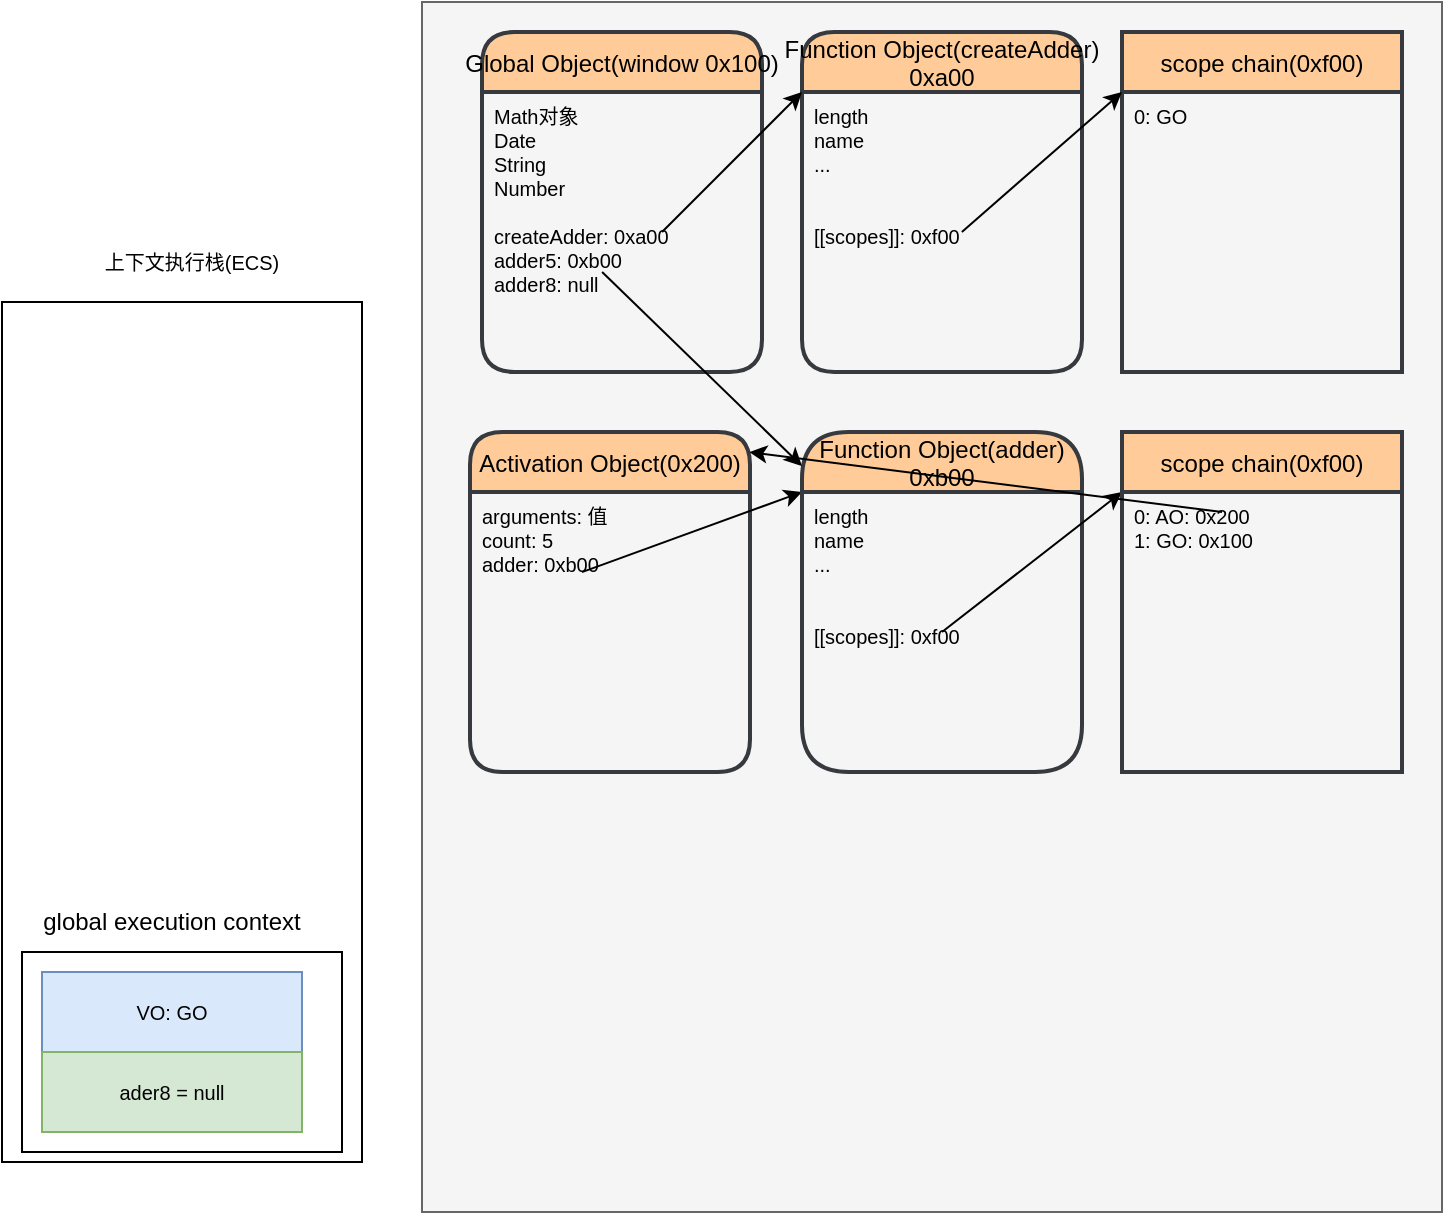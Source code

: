 <mxfile>
    <diagram name="第二次执行createAdder" id="qKXkjOtJQznu6CI3bDYL">
        <mxGraphModel dx="1048" dy="616" grid="1" gridSize="10" guides="1" tooltips="1" connect="1" arrows="1" fold="1" page="1" pageScale="1" pageWidth="827" pageHeight="1169" math="0" shadow="0">
            <root>
                <mxCell id="Rl_GWwNkA-UyZCNdpOtO-0"/>
                <mxCell id="Rl_GWwNkA-UyZCNdpOtO-1" parent="Rl_GWwNkA-UyZCNdpOtO-0"/>
                <mxCell id="Rl_GWwNkA-UyZCNdpOtO-2" value="" style="rounded=0;whiteSpace=wrap;html=1;" parent="Rl_GWwNkA-UyZCNdpOtO-1" vertex="1">
                    <mxGeometry x="40" y="305" width="180" height="430" as="geometry"/>
                </mxCell>
                <mxCell id="Rl_GWwNkA-UyZCNdpOtO-3" value="" style="rounded=0;whiteSpace=wrap;html=1;fillColor=#f5f5f5;strokeColor=#666666;fontColor=#333333;" parent="Rl_GWwNkA-UyZCNdpOtO-1" vertex="1">
                    <mxGeometry x="250" y="155" width="510" height="605" as="geometry"/>
                </mxCell>
                <mxCell id="Rl_GWwNkA-UyZCNdpOtO-4" value="Global Object(window 0x100)" style="swimlane;childLayout=stackLayout;horizontal=1;startSize=30;horizontalStack=0;rounded=1;fontSize=12;fontStyle=0;strokeWidth=2;resizeParent=0;resizeLast=1;shadow=0;dashed=0;align=center;fillColor=#ffcc99;strokeColor=#36393d;arcSize=18;" parent="Rl_GWwNkA-UyZCNdpOtO-1" vertex="1">
                    <mxGeometry x="280" y="170" width="140" height="170" as="geometry"/>
                </mxCell>
                <mxCell id="Rl_GWwNkA-UyZCNdpOtO-5" value="Math对象&#10;Date&#10;String&#10;Number&#10;&#10;createAdder: 0xa00&#10;adder5: 0xb00&#10;adder8: null" style="align=left;strokeColor=none;fillColor=none;spacingLeft=4;fontSize=10;verticalAlign=top;resizable=0;rotatable=0;part=1;" parent="Rl_GWwNkA-UyZCNdpOtO-4" vertex="1">
                    <mxGeometry y="30" width="140" height="140" as="geometry"/>
                </mxCell>
                <mxCell id="Rl_GWwNkA-UyZCNdpOtO-6" value="上下文执行栈(ECS)" style="text;html=1;strokeColor=none;fillColor=none;align=center;verticalAlign=middle;whiteSpace=wrap;rounded=0;fontSize=10;" parent="Rl_GWwNkA-UyZCNdpOtO-1" vertex="1">
                    <mxGeometry x="90" y="270" width="90" height="30" as="geometry"/>
                </mxCell>
                <mxCell id="Rl_GWwNkA-UyZCNdpOtO-7" value="" style="rounded=0;whiteSpace=wrap;html=1;fontSize=10;" parent="Rl_GWwNkA-UyZCNdpOtO-1" vertex="1">
                    <mxGeometry x="50" y="630" width="160" height="100" as="geometry"/>
                </mxCell>
                <mxCell id="Rl_GWwNkA-UyZCNdpOtO-8" value="VO: GO" style="rounded=0;whiteSpace=wrap;html=1;fontSize=10;fillColor=#dae8fc;strokeColor=#6c8ebf;" parent="Rl_GWwNkA-UyZCNdpOtO-1" vertex="1">
                    <mxGeometry x="60" y="640" width="130" height="40" as="geometry"/>
                </mxCell>
                <mxCell id="Rl_GWwNkA-UyZCNdpOtO-9" value="ader8 = null" style="rounded=0;whiteSpace=wrap;html=1;fontSize=10;fillColor=#d5e8d4;strokeColor=#82b366;" parent="Rl_GWwNkA-UyZCNdpOtO-1" vertex="1">
                    <mxGeometry x="60" y="680" width="130" height="40" as="geometry"/>
                </mxCell>
                <mxCell id="Rl_GWwNkA-UyZCNdpOtO-10" value="Function Object(createAdder)&#10;0xa00" style="swimlane;childLayout=stackLayout;horizontal=1;startSize=30;horizontalStack=0;rounded=1;fontSize=12;fontStyle=0;strokeWidth=2;resizeParent=0;resizeLast=1;shadow=0;dashed=0;align=center;fillColor=#ffcc99;strokeColor=#36393d;arcSize=18;" parent="Rl_GWwNkA-UyZCNdpOtO-1" vertex="1">
                    <mxGeometry x="440" y="170" width="140" height="170" as="geometry"/>
                </mxCell>
                <mxCell id="Rl_GWwNkA-UyZCNdpOtO-11" value="length&#10;name&#10;...&#10;&#10;&#10;[[scopes]]: 0xf00" style="align=left;strokeColor=none;fillColor=none;spacingLeft=4;fontSize=10;verticalAlign=top;resizable=0;rotatable=0;part=1;" parent="Rl_GWwNkA-UyZCNdpOtO-10" vertex="1">
                    <mxGeometry y="30" width="140" height="140" as="geometry"/>
                </mxCell>
                <mxCell id="Rl_GWwNkA-UyZCNdpOtO-12" value="scope chain(0xf00)" style="swimlane;childLayout=stackLayout;horizontal=1;startSize=30;horizontalStack=0;rounded=1;fontSize=12;fontStyle=0;strokeWidth=2;resizeParent=0;resizeLast=1;shadow=0;dashed=0;align=center;fillColor=#ffcc99;strokeColor=#36393d;arcSize=0;" parent="Rl_GWwNkA-UyZCNdpOtO-1" vertex="1">
                    <mxGeometry x="600" y="170" width="140" height="170" as="geometry"/>
                </mxCell>
                <mxCell id="Rl_GWwNkA-UyZCNdpOtO-13" value="0: GO" style="align=left;strokeColor=none;fillColor=none;spacingLeft=4;fontSize=10;verticalAlign=top;resizable=0;rotatable=0;part=1;" parent="Rl_GWwNkA-UyZCNdpOtO-12" vertex="1">
                    <mxGeometry y="30" width="140" height="140" as="geometry"/>
                </mxCell>
                <mxCell id="Rl_GWwNkA-UyZCNdpOtO-14" value="" style="endArrow=classic;html=1;entryX=0;entryY=0;entryDx=0;entryDy=0;exitX=0.643;exitY=0.5;exitDx=0;exitDy=0;exitPerimeter=0;" parent="Rl_GWwNkA-UyZCNdpOtO-1" source="Rl_GWwNkA-UyZCNdpOtO-5" target="Rl_GWwNkA-UyZCNdpOtO-11" edge="1">
                    <mxGeometry width="50" height="50" relative="1" as="geometry">
                        <mxPoint x="440" y="450" as="sourcePoint"/>
                        <mxPoint x="490" y="400" as="targetPoint"/>
                    </mxGeometry>
                </mxCell>
                <mxCell id="Rl_GWwNkA-UyZCNdpOtO-15" value="" style="endArrow=classic;html=1;entryX=0;entryY=0;entryDx=0;entryDy=0;exitX=0.571;exitY=0.5;exitDx=0;exitDy=0;exitPerimeter=0;" parent="Rl_GWwNkA-UyZCNdpOtO-1" source="Rl_GWwNkA-UyZCNdpOtO-11" edge="1">
                    <mxGeometry width="50" height="50" relative="1" as="geometry">
                        <mxPoint x="530.02" y="270" as="sourcePoint"/>
                        <mxPoint x="600" y="200" as="targetPoint"/>
                    </mxGeometry>
                </mxCell>
                <mxCell id="Rl_GWwNkA-UyZCNdpOtO-16" value="global execution context" style="text;html=1;strokeColor=none;fillColor=none;align=center;verticalAlign=middle;whiteSpace=wrap;rounded=0;" parent="Rl_GWwNkA-UyZCNdpOtO-1" vertex="1">
                    <mxGeometry x="50" y="600" width="150" height="30" as="geometry"/>
                </mxCell>
                <mxCell id="Rl_GWwNkA-UyZCNdpOtO-17" value="Activation Object(0x200)" style="swimlane;childLayout=stackLayout;horizontal=1;startSize=30;horizontalStack=0;rounded=1;fontSize=12;fontStyle=0;strokeWidth=2;resizeParent=0;resizeLast=1;shadow=0;dashed=0;align=center;fillColor=#ffcc99;strokeColor=#36393d;arcSize=18;" parent="Rl_GWwNkA-UyZCNdpOtO-1" vertex="1">
                    <mxGeometry x="274" y="370" width="140" height="170" as="geometry"/>
                </mxCell>
                <mxCell id="Rl_GWwNkA-UyZCNdpOtO-18" value="" style="endArrow=classic;html=1;entryX=0;entryY=0;entryDx=0;entryDy=0;exitX=0.4;exitY=0.286;exitDx=0;exitDy=0;exitPerimeter=0;" parent="Rl_GWwNkA-UyZCNdpOtO-17" source="Rl_GWwNkA-UyZCNdpOtO-19" edge="1">
                    <mxGeometry width="50" height="50" relative="1" as="geometry">
                        <mxPoint x="96.02" y="100" as="sourcePoint"/>
                        <mxPoint x="166" y="30" as="targetPoint"/>
                    </mxGeometry>
                </mxCell>
                <mxCell id="Rl_GWwNkA-UyZCNdpOtO-19" value="arguments: 值&#10;count: 5&#10;adder: 0xb00" style="align=left;strokeColor=none;fillColor=none;spacingLeft=4;fontSize=10;verticalAlign=top;resizable=0;rotatable=0;part=1;" parent="Rl_GWwNkA-UyZCNdpOtO-17" vertex="1">
                    <mxGeometry y="30" width="140" height="140" as="geometry"/>
                </mxCell>
                <mxCell id="Rl_GWwNkA-UyZCNdpOtO-20" value="Function Object(adder)&#10;0xb00" style="swimlane;childLayout=stackLayout;horizontal=1;startSize=30;horizontalStack=0;rounded=1;fontSize=12;fontStyle=0;strokeWidth=2;resizeParent=0;resizeLast=1;shadow=0;dashed=0;align=center;fillColor=#ffcc99;strokeColor=#36393d;arcSize=26;" parent="Rl_GWwNkA-UyZCNdpOtO-1" vertex="1">
                    <mxGeometry x="440" y="370" width="140" height="170" as="geometry"/>
                </mxCell>
                <mxCell id="Rl_GWwNkA-UyZCNdpOtO-21" value="" style="endArrow=classic;html=1;entryX=0;entryY=0;entryDx=0;entryDy=0;exitX=0.571;exitY=0.5;exitDx=0;exitDy=0;exitPerimeter=0;" parent="Rl_GWwNkA-UyZCNdpOtO-20" target="Rl_GWwNkA-UyZCNdpOtO-24" edge="1">
                    <mxGeometry width="50" height="50" relative="1" as="geometry">
                        <mxPoint x="70.0" y="100" as="sourcePoint"/>
                        <mxPoint x="150.06" y="30" as="targetPoint"/>
                    </mxGeometry>
                </mxCell>
                <mxCell id="Rl_GWwNkA-UyZCNdpOtO-22" value="length&#10;name&#10;...&#10;&#10;&#10;[[scopes]]: 0xf00" style="align=left;strokeColor=none;fillColor=none;spacingLeft=4;fontSize=10;verticalAlign=top;resizable=0;rotatable=0;part=1;" parent="Rl_GWwNkA-UyZCNdpOtO-20" vertex="1">
                    <mxGeometry y="30" width="140" height="140" as="geometry"/>
                </mxCell>
                <mxCell id="Rl_GWwNkA-UyZCNdpOtO-23" value="scope chain(0xf00)" style="swimlane;childLayout=stackLayout;horizontal=1;startSize=30;horizontalStack=0;rounded=1;fontSize=12;fontStyle=0;strokeWidth=2;resizeParent=0;resizeLast=1;shadow=0;dashed=0;align=center;fillColor=#ffcc99;strokeColor=#36393d;arcSize=0;" parent="Rl_GWwNkA-UyZCNdpOtO-1" vertex="1">
                    <mxGeometry x="600" y="370" width="140" height="170" as="geometry"/>
                </mxCell>
                <mxCell id="Rl_GWwNkA-UyZCNdpOtO-24" value="0: AO: 0x200&#10;1: GO: 0x100" style="align=left;strokeColor=none;fillColor=none;spacingLeft=4;fontSize=10;verticalAlign=top;resizable=0;rotatable=0;part=1;" parent="Rl_GWwNkA-UyZCNdpOtO-23" vertex="1">
                    <mxGeometry y="30" width="140" height="140" as="geometry"/>
                </mxCell>
                <mxCell id="Rl_GWwNkA-UyZCNdpOtO-25" value="" style="endArrow=classic;html=1;entryX=0.997;entryY=0.059;entryDx=0;entryDy=0;exitX=0.571;exitY=0.5;exitDx=0;exitDy=0;exitPerimeter=0;entryPerimeter=0;" parent="Rl_GWwNkA-UyZCNdpOtO-1" target="Rl_GWwNkA-UyZCNdpOtO-17" edge="1">
                    <mxGeometry width="50" height="50" relative="1" as="geometry">
                        <mxPoint x="650" y="410" as="sourcePoint"/>
                        <mxPoint x="740" y="340" as="targetPoint"/>
                    </mxGeometry>
                </mxCell>
                <mxCell id="Rl_GWwNkA-UyZCNdpOtO-26" value="" style="endArrow=classic;html=1;exitX=0.429;exitY=0.643;exitDx=0;exitDy=0;exitPerimeter=0;" parent="Rl_GWwNkA-UyZCNdpOtO-1" source="Rl_GWwNkA-UyZCNdpOtO-5" target="Rl_GWwNkA-UyZCNdpOtO-20" edge="1">
                    <mxGeometry width="50" height="50" relative="1" as="geometry">
                        <mxPoint x="360" y="290" as="sourcePoint"/>
                        <mxPoint x="429.98" y="220" as="targetPoint"/>
                    </mxGeometry>
                </mxCell>
            </root>
        </mxGraphModel>
    </diagram>
</mxfile>